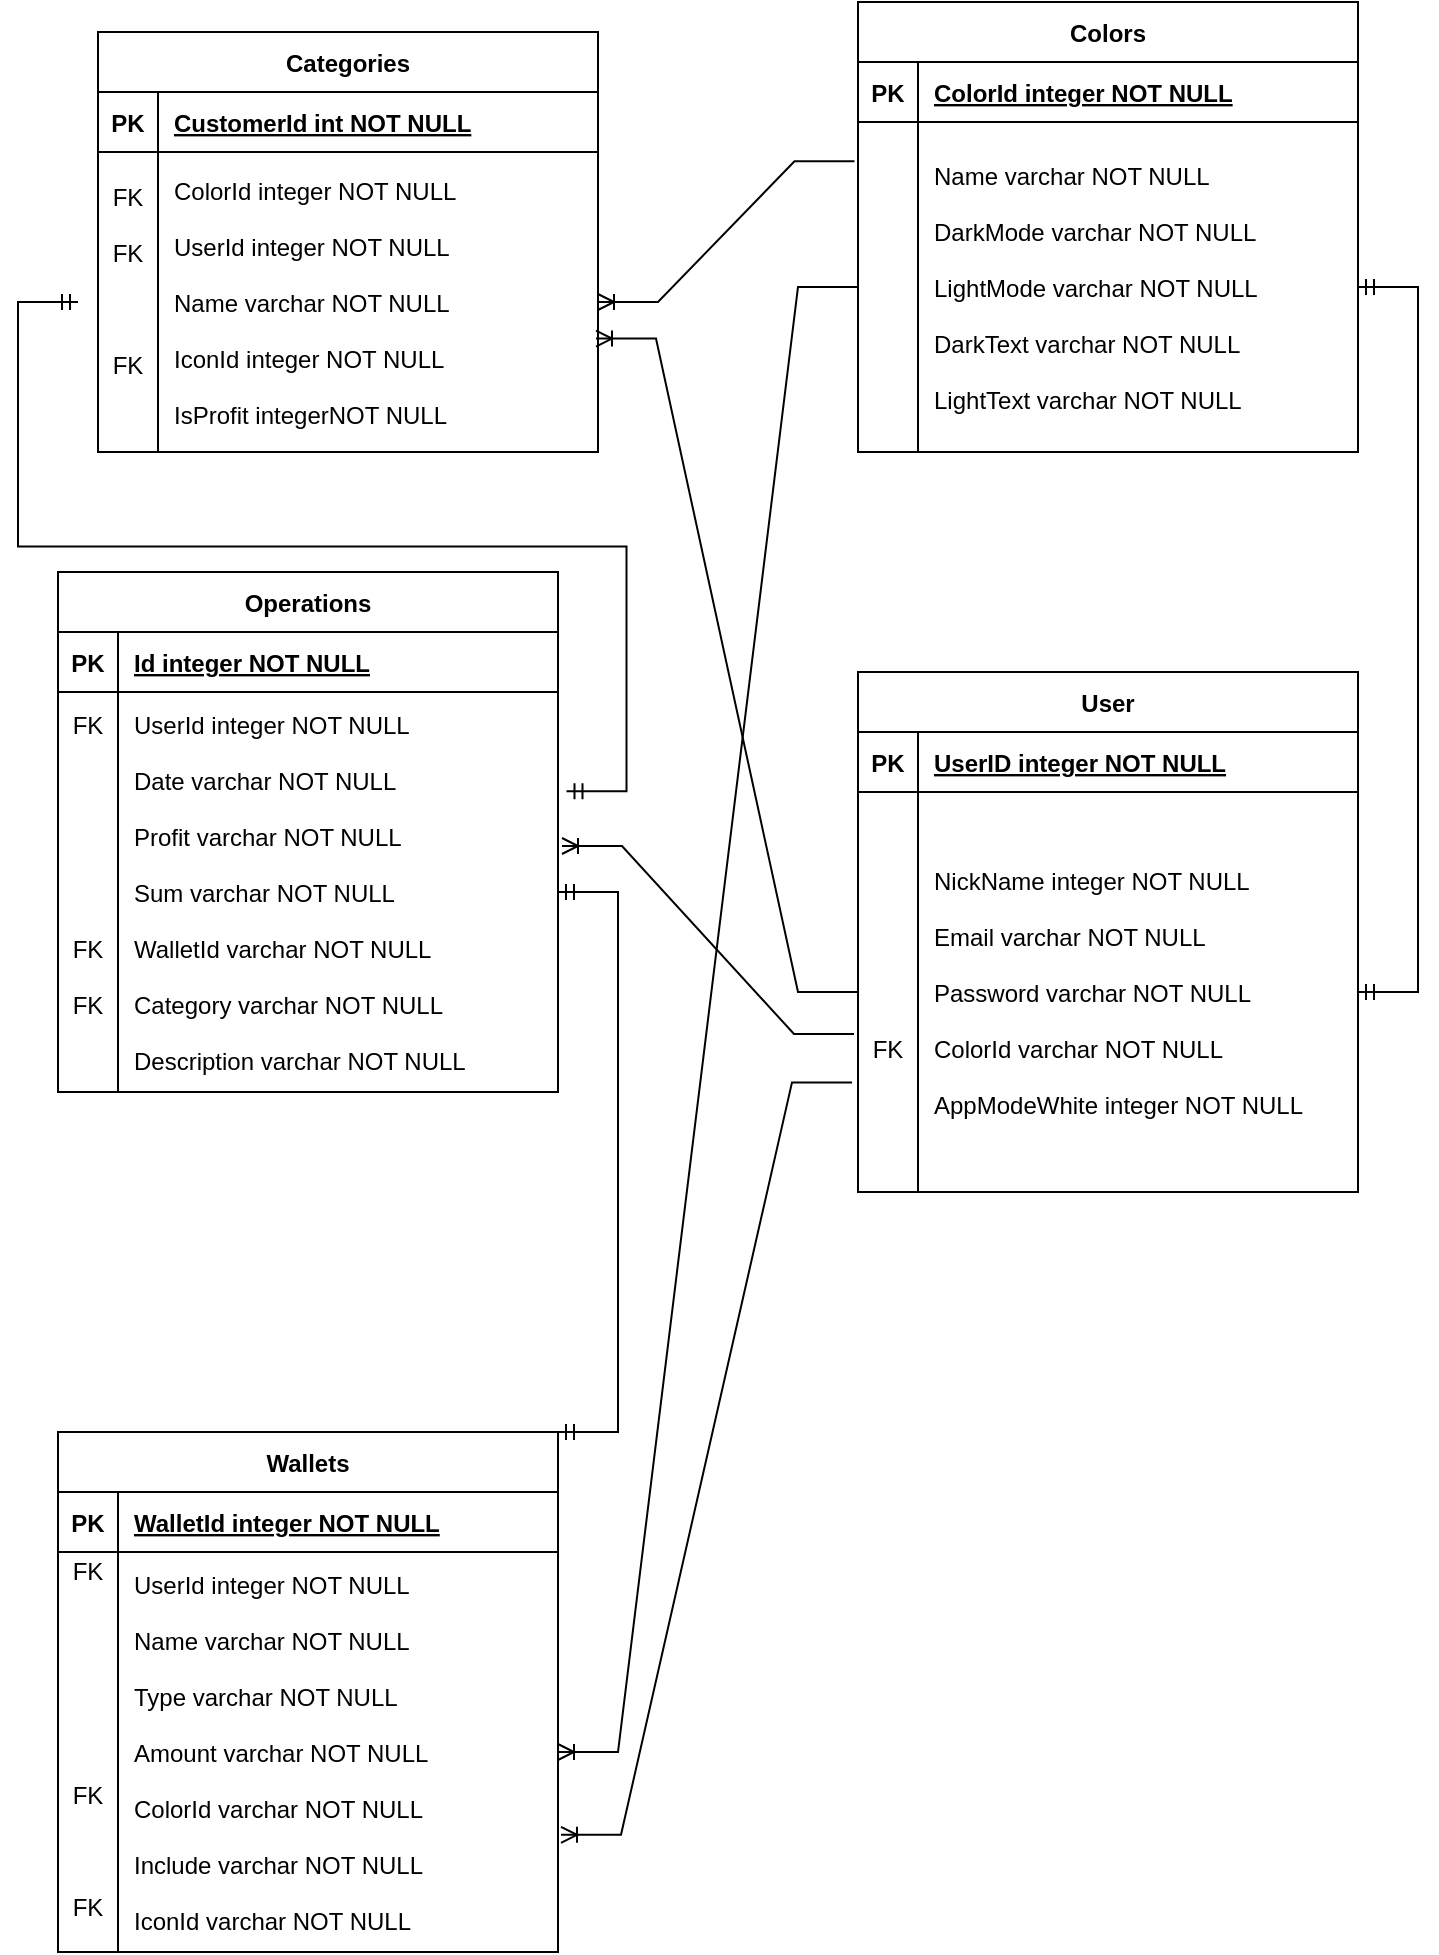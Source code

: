 <mxfile version="22.1.18" type="device">
  <diagram id="R2lEEEUBdFMjLlhIrx00" name="Page-1">
    <mxGraphModel dx="744" dy="876" grid="1" gridSize="10" guides="1" tooltips="1" connect="1" arrows="1" fold="1" page="1" pageScale="1" pageWidth="850" pageHeight="1100" math="0" shadow="0" extFonts="Permanent Marker^https://fonts.googleapis.com/css?family=Permanent+Marker">
      <root>
        <mxCell id="0" />
        <mxCell id="1" parent="0" />
        <mxCell id="NAh0MKkK5yMaueNJtJ1i-7" value="Colors" style="shape=table;startSize=30;container=1;collapsible=1;childLayout=tableLayout;fixedRows=1;rowLines=0;fontStyle=1;align=center;resizeLast=1;" vertex="1" parent="1">
          <mxGeometry x="490" y="95" width="250" height="225" as="geometry" />
        </mxCell>
        <mxCell id="NAh0MKkK5yMaueNJtJ1i-8" value="" style="shape=partialRectangle;collapsible=0;dropTarget=0;pointerEvents=0;fillColor=none;points=[[0,0.5],[1,0.5]];portConstraint=eastwest;top=0;left=0;right=0;bottom=1;" vertex="1" parent="NAh0MKkK5yMaueNJtJ1i-7">
          <mxGeometry y="30" width="250" height="30" as="geometry" />
        </mxCell>
        <mxCell id="NAh0MKkK5yMaueNJtJ1i-9" value="PK" style="shape=partialRectangle;overflow=hidden;connectable=0;fillColor=none;top=0;left=0;bottom=0;right=0;fontStyle=1;" vertex="1" parent="NAh0MKkK5yMaueNJtJ1i-8">
          <mxGeometry width="30" height="30" as="geometry">
            <mxRectangle width="30" height="30" as="alternateBounds" />
          </mxGeometry>
        </mxCell>
        <mxCell id="NAh0MKkK5yMaueNJtJ1i-10" value="ColorId integer NOT NULL " style="shape=partialRectangle;overflow=hidden;connectable=0;fillColor=none;top=0;left=0;bottom=0;right=0;align=left;spacingLeft=6;fontStyle=5;" vertex="1" parent="NAh0MKkK5yMaueNJtJ1i-8">
          <mxGeometry x="30" width="220" height="30" as="geometry">
            <mxRectangle width="220" height="30" as="alternateBounds" />
          </mxGeometry>
        </mxCell>
        <mxCell id="NAh0MKkK5yMaueNJtJ1i-11" value="" style="shape=partialRectangle;collapsible=0;dropTarget=0;pointerEvents=0;fillColor=none;points=[[0,0.5],[1,0.5]];portConstraint=eastwest;top=0;left=0;right=0;bottom=0;" vertex="1" parent="NAh0MKkK5yMaueNJtJ1i-7">
          <mxGeometry y="60" width="250" height="165" as="geometry" />
        </mxCell>
        <mxCell id="NAh0MKkK5yMaueNJtJ1i-12" value="" style="shape=partialRectangle;overflow=hidden;connectable=0;fillColor=none;top=0;left=0;bottom=0;right=0;" vertex="1" parent="NAh0MKkK5yMaueNJtJ1i-11">
          <mxGeometry width="30" height="165" as="geometry">
            <mxRectangle width="30" height="165" as="alternateBounds" />
          </mxGeometry>
        </mxCell>
        <mxCell id="NAh0MKkK5yMaueNJtJ1i-13" value="Name varchar NOT NULL&#xa;&#xa;DarkMode varchar NOT NULL&#xa;&#xa;LightMode varchar NOT NULL&#xa;&#xa;DarkText varchar NOT NULL&#xa;&#xa;LightText varchar NOT NULL" style="shape=partialRectangle;overflow=hidden;connectable=0;fillColor=none;top=0;left=0;bottom=0;right=0;align=left;spacingLeft=6;" vertex="1" parent="NAh0MKkK5yMaueNJtJ1i-11">
          <mxGeometry x="30" width="220" height="165" as="geometry">
            <mxRectangle width="220" height="165" as="alternateBounds" />
          </mxGeometry>
        </mxCell>
        <mxCell id="NAh0MKkK5yMaueNJtJ1i-19" value="Operations" style="shape=table;startSize=30;container=1;collapsible=1;childLayout=tableLayout;fixedRows=1;rowLines=0;fontStyle=1;align=center;resizeLast=1;" vertex="1" parent="1">
          <mxGeometry x="90" y="380" width="250" height="260" as="geometry" />
        </mxCell>
        <mxCell id="NAh0MKkK5yMaueNJtJ1i-20" value="" style="shape=partialRectangle;collapsible=0;dropTarget=0;pointerEvents=0;fillColor=none;points=[[0,0.5],[1,0.5]];portConstraint=eastwest;top=0;left=0;right=0;bottom=1;" vertex="1" parent="NAh0MKkK5yMaueNJtJ1i-19">
          <mxGeometry y="30" width="250" height="30" as="geometry" />
        </mxCell>
        <mxCell id="NAh0MKkK5yMaueNJtJ1i-21" value="PK" style="shape=partialRectangle;overflow=hidden;connectable=0;fillColor=none;top=0;left=0;bottom=0;right=0;fontStyle=1;" vertex="1" parent="NAh0MKkK5yMaueNJtJ1i-20">
          <mxGeometry width="30" height="30" as="geometry">
            <mxRectangle width="30" height="30" as="alternateBounds" />
          </mxGeometry>
        </mxCell>
        <mxCell id="NAh0MKkK5yMaueNJtJ1i-22" value="Id integer NOT NULL " style="shape=partialRectangle;overflow=hidden;connectable=0;fillColor=none;top=0;left=0;bottom=0;right=0;align=left;spacingLeft=6;fontStyle=5;" vertex="1" parent="NAh0MKkK5yMaueNJtJ1i-20">
          <mxGeometry x="30" width="220" height="30" as="geometry">
            <mxRectangle width="220" height="30" as="alternateBounds" />
          </mxGeometry>
        </mxCell>
        <mxCell id="NAh0MKkK5yMaueNJtJ1i-23" value="" style="shape=partialRectangle;collapsible=0;dropTarget=0;pointerEvents=0;fillColor=none;points=[[0,0.5],[1,0.5]];portConstraint=eastwest;top=0;left=0;right=0;bottom=0;" vertex="1" parent="NAh0MKkK5yMaueNJtJ1i-19">
          <mxGeometry y="60" width="250" height="200" as="geometry" />
        </mxCell>
        <mxCell id="NAh0MKkK5yMaueNJtJ1i-24" value="FK&#xa;&#xa;&#xa;&#xa;&#xa;&#xa;&#xa;&#xa;FK&#xa;&#xa;FK&#xa;&#xa;" style="shape=partialRectangle;overflow=hidden;connectable=0;fillColor=none;top=0;left=0;bottom=0;right=0;" vertex="1" parent="NAh0MKkK5yMaueNJtJ1i-23">
          <mxGeometry width="30" height="200" as="geometry">
            <mxRectangle width="30" height="200" as="alternateBounds" />
          </mxGeometry>
        </mxCell>
        <mxCell id="NAh0MKkK5yMaueNJtJ1i-25" value="UserId integer NOT NULL&#xa;&#xa;Date varchar NOT NULL&#xa;&#xa;Profit varchar NOT NULL&#xa;&#xa;Sum varchar NOT NULL&#xa;&#xa;WalletId varchar NOT NULL&#xa;&#xa;Category varchar NOT NULL&#xa;&#xa;Description varchar NOT NULL" style="shape=partialRectangle;overflow=hidden;connectable=0;fillColor=none;top=0;left=0;bottom=0;right=0;align=left;spacingLeft=6;" vertex="1" parent="NAh0MKkK5yMaueNJtJ1i-23">
          <mxGeometry x="30" width="220" height="200" as="geometry">
            <mxRectangle width="220" height="200" as="alternateBounds" />
          </mxGeometry>
        </mxCell>
        <mxCell id="NAh0MKkK5yMaueNJtJ1i-27" value="User" style="shape=table;startSize=30;container=1;collapsible=1;childLayout=tableLayout;fixedRows=1;rowLines=0;fontStyle=1;align=center;resizeLast=1;" vertex="1" parent="1">
          <mxGeometry x="490" y="430" width="250" height="260" as="geometry" />
        </mxCell>
        <mxCell id="NAh0MKkK5yMaueNJtJ1i-28" value="" style="shape=partialRectangle;collapsible=0;dropTarget=0;pointerEvents=0;fillColor=none;points=[[0,0.5],[1,0.5]];portConstraint=eastwest;top=0;left=0;right=0;bottom=1;" vertex="1" parent="NAh0MKkK5yMaueNJtJ1i-27">
          <mxGeometry y="30" width="250" height="30" as="geometry" />
        </mxCell>
        <mxCell id="NAh0MKkK5yMaueNJtJ1i-29" value="PK" style="shape=partialRectangle;overflow=hidden;connectable=0;fillColor=none;top=0;left=0;bottom=0;right=0;fontStyle=1;" vertex="1" parent="NAh0MKkK5yMaueNJtJ1i-28">
          <mxGeometry width="30" height="30" as="geometry">
            <mxRectangle width="30" height="30" as="alternateBounds" />
          </mxGeometry>
        </mxCell>
        <mxCell id="NAh0MKkK5yMaueNJtJ1i-30" value="UserID integer NOT NULL " style="shape=partialRectangle;overflow=hidden;connectable=0;fillColor=none;top=0;left=0;bottom=0;right=0;align=left;spacingLeft=6;fontStyle=5;" vertex="1" parent="NAh0MKkK5yMaueNJtJ1i-28">
          <mxGeometry x="30" width="220" height="30" as="geometry">
            <mxRectangle width="220" height="30" as="alternateBounds" />
          </mxGeometry>
        </mxCell>
        <mxCell id="NAh0MKkK5yMaueNJtJ1i-31" value="" style="shape=partialRectangle;collapsible=0;dropTarget=0;pointerEvents=0;fillColor=none;points=[[0,0.5],[1,0.5]];portConstraint=eastwest;top=0;left=0;right=0;bottom=0;" vertex="1" parent="NAh0MKkK5yMaueNJtJ1i-27">
          <mxGeometry y="60" width="250" height="200" as="geometry" />
        </mxCell>
        <mxCell id="NAh0MKkK5yMaueNJtJ1i-32" value="&#xa;&#xa;&#xa;&#xa;&#xa;&#xa;FK&#xa;&#xa;" style="shape=partialRectangle;overflow=hidden;connectable=0;fillColor=none;top=0;left=0;bottom=0;right=0;" vertex="1" parent="NAh0MKkK5yMaueNJtJ1i-31">
          <mxGeometry width="30" height="200" as="geometry">
            <mxRectangle width="30" height="200" as="alternateBounds" />
          </mxGeometry>
        </mxCell>
        <mxCell id="NAh0MKkK5yMaueNJtJ1i-33" value="NickName integer NOT NULL&#xa;&#xa;Email varchar NOT NULL&#xa;&#xa;Password varchar NOT NULL&#xa;&#xa;ColorId varchar NOT NULL&#xa;&#xa;AppModeWhite integer NOT NULL" style="shape=partialRectangle;overflow=hidden;connectable=0;fillColor=none;top=0;left=0;bottom=0;right=0;align=left;spacingLeft=6;" vertex="1" parent="NAh0MKkK5yMaueNJtJ1i-31">
          <mxGeometry x="30" width="220" height="200" as="geometry">
            <mxRectangle width="220" height="200" as="alternateBounds" />
          </mxGeometry>
        </mxCell>
        <mxCell id="NAh0MKkK5yMaueNJtJ1i-34" value="Wallets" style="shape=table;startSize=30;container=1;collapsible=1;childLayout=tableLayout;fixedRows=1;rowLines=0;fontStyle=1;align=center;resizeLast=1;" vertex="1" parent="1">
          <mxGeometry x="90" y="810" width="250" height="260" as="geometry" />
        </mxCell>
        <mxCell id="NAh0MKkK5yMaueNJtJ1i-35" value="" style="shape=partialRectangle;collapsible=0;dropTarget=0;pointerEvents=0;fillColor=none;points=[[0,0.5],[1,0.5]];portConstraint=eastwest;top=0;left=0;right=0;bottom=1;" vertex="1" parent="NAh0MKkK5yMaueNJtJ1i-34">
          <mxGeometry y="30" width="250" height="30" as="geometry" />
        </mxCell>
        <mxCell id="NAh0MKkK5yMaueNJtJ1i-36" value="PK" style="shape=partialRectangle;overflow=hidden;connectable=0;fillColor=none;top=0;left=0;bottom=0;right=0;fontStyle=1;" vertex="1" parent="NAh0MKkK5yMaueNJtJ1i-35">
          <mxGeometry width="30" height="30" as="geometry">
            <mxRectangle width="30" height="30" as="alternateBounds" />
          </mxGeometry>
        </mxCell>
        <mxCell id="NAh0MKkK5yMaueNJtJ1i-37" value="WalletId integer NOT NULL " style="shape=partialRectangle;overflow=hidden;connectable=0;fillColor=none;top=0;left=0;bottom=0;right=0;align=left;spacingLeft=6;fontStyle=5;" vertex="1" parent="NAh0MKkK5yMaueNJtJ1i-35">
          <mxGeometry x="30" width="220" height="30" as="geometry">
            <mxRectangle width="220" height="30" as="alternateBounds" />
          </mxGeometry>
        </mxCell>
        <mxCell id="NAh0MKkK5yMaueNJtJ1i-38" value="" style="shape=partialRectangle;collapsible=0;dropTarget=0;pointerEvents=0;fillColor=none;points=[[0,0.5],[1,0.5]];portConstraint=eastwest;top=0;left=0;right=0;bottom=0;" vertex="1" parent="NAh0MKkK5yMaueNJtJ1i-34">
          <mxGeometry y="60" width="250" height="200" as="geometry" />
        </mxCell>
        <mxCell id="NAh0MKkK5yMaueNJtJ1i-39" value="FK&#xa;&#xa; &#xa;&#xa;&#xa;&#xa;&#xa;&#xa;FK&#xa;&#xa;&#xa;&#xa;FK&#xa;" style="shape=partialRectangle;overflow=hidden;connectable=0;fillColor=none;top=0;left=0;bottom=0;right=0;" vertex="1" parent="NAh0MKkK5yMaueNJtJ1i-38">
          <mxGeometry width="30" height="200" as="geometry">
            <mxRectangle width="30" height="200" as="alternateBounds" />
          </mxGeometry>
        </mxCell>
        <mxCell id="NAh0MKkK5yMaueNJtJ1i-40" value="UserId integer NOT NULL&#xa;&#xa;Name varchar NOT NULL&#xa;&#xa;Type varchar NOT NULL&#xa;&#xa;Amount varchar NOT NULL&#xa;&#xa;ColorId varchar NOT NULL&#xa;&#xa;Include varchar NOT NULL&#xa;&#xa;IconId varchar NOT NULL" style="shape=partialRectangle;overflow=hidden;connectable=0;fillColor=none;top=0;left=0;bottom=0;right=0;align=left;spacingLeft=6;" vertex="1" parent="NAh0MKkK5yMaueNJtJ1i-38">
          <mxGeometry x="30" width="220" height="200" as="geometry">
            <mxRectangle width="220" height="200" as="alternateBounds" />
          </mxGeometry>
        </mxCell>
        <mxCell id="NAh0MKkK5yMaueNJtJ1i-44" value="" style="edgeStyle=entityRelationEdgeStyle;fontSize=12;html=1;endArrow=ERmandOne;startArrow=ERmandOne;rounded=0;entryX=1;entryY=0.5;entryDx=0;entryDy=0;exitX=1;exitY=0.5;exitDx=0;exitDy=0;" edge="1" parent="1" source="NAh0MKkK5yMaueNJtJ1i-31" target="NAh0MKkK5yMaueNJtJ1i-11">
          <mxGeometry width="100" height="100" relative="1" as="geometry">
            <mxPoint x="370" y="520" as="sourcePoint" />
            <mxPoint x="470" y="420" as="targetPoint" />
          </mxGeometry>
        </mxCell>
        <mxCell id="NAh0MKkK5yMaueNJtJ1i-45" value="" style="edgeStyle=entityRelationEdgeStyle;fontSize=12;html=1;endArrow=ERoneToMany;rounded=0;exitX=0;exitY=0.5;exitDx=0;exitDy=0;entryX=1;entryY=0.5;entryDx=0;entryDy=0;" edge="1" parent="1" source="NAh0MKkK5yMaueNJtJ1i-11" target="NAh0MKkK5yMaueNJtJ1i-38">
          <mxGeometry width="100" height="100" relative="1" as="geometry">
            <mxPoint x="360" y="220" as="sourcePoint" />
            <mxPoint x="420" y="715" as="targetPoint" />
            <Array as="points">
              <mxPoint x="430" y="370" />
            </Array>
          </mxGeometry>
        </mxCell>
        <mxCell id="NAh0MKkK5yMaueNJtJ1i-47" value="" style="edgeStyle=entityRelationEdgeStyle;fontSize=12;html=1;endArrow=ERoneToMany;rounded=0;exitX=-0.007;exitY=0.119;exitDx=0;exitDy=0;entryX=1;entryY=0.5;entryDx=0;entryDy=0;exitPerimeter=0;" edge="1" parent="1" source="NAh0MKkK5yMaueNJtJ1i-11" target="NAh0MKkK5yMaueNJtJ1i-59">
          <mxGeometry width="100" height="100" relative="1" as="geometry">
            <mxPoint x="390" y="530" as="sourcePoint" />
            <mxPoint x="410" y="360" as="targetPoint" />
            <Array as="points">
              <mxPoint x="460" y="300" />
            </Array>
          </mxGeometry>
        </mxCell>
        <mxCell id="NAh0MKkK5yMaueNJtJ1i-55" value="Categories" style="shape=table;startSize=30;container=1;collapsible=1;childLayout=tableLayout;fixedRows=1;rowLines=0;fontStyle=1;align=center;resizeLast=1;" vertex="1" parent="1">
          <mxGeometry x="110" y="110" width="250" height="210" as="geometry" />
        </mxCell>
        <mxCell id="NAh0MKkK5yMaueNJtJ1i-56" value="" style="shape=partialRectangle;collapsible=0;dropTarget=0;pointerEvents=0;fillColor=none;points=[[0,0.5],[1,0.5]];portConstraint=eastwest;top=0;left=0;right=0;bottom=1;" vertex="1" parent="NAh0MKkK5yMaueNJtJ1i-55">
          <mxGeometry y="30" width="250" height="30" as="geometry" />
        </mxCell>
        <mxCell id="NAh0MKkK5yMaueNJtJ1i-57" value="PK" style="shape=partialRectangle;overflow=hidden;connectable=0;fillColor=none;top=0;left=0;bottom=0;right=0;fontStyle=1;" vertex="1" parent="NAh0MKkK5yMaueNJtJ1i-56">
          <mxGeometry width="30" height="30" as="geometry">
            <mxRectangle width="30" height="30" as="alternateBounds" />
          </mxGeometry>
        </mxCell>
        <mxCell id="NAh0MKkK5yMaueNJtJ1i-58" value="CustomerId int NOT NULL" style="shape=partialRectangle;overflow=hidden;connectable=0;fillColor=none;top=0;left=0;bottom=0;right=0;align=left;spacingLeft=6;fontStyle=5;" vertex="1" parent="NAh0MKkK5yMaueNJtJ1i-56">
          <mxGeometry x="30" width="220" height="30" as="geometry">
            <mxRectangle width="220" height="30" as="alternateBounds" />
          </mxGeometry>
        </mxCell>
        <mxCell id="NAh0MKkK5yMaueNJtJ1i-59" value="" style="shape=partialRectangle;collapsible=0;dropTarget=0;pointerEvents=0;fillColor=none;points=[[0,0.5],[1,0.5]];portConstraint=eastwest;top=0;left=0;right=0;bottom=0;" vertex="1" parent="NAh0MKkK5yMaueNJtJ1i-55">
          <mxGeometry y="60" width="250" height="150" as="geometry" />
        </mxCell>
        <mxCell id="NAh0MKkK5yMaueNJtJ1i-60" value="&#xa;FK&#xa;&#xa;FK&#xa;&#xa;&#xa;&#xa;FK&#xa;&#xa;&#xa;" style="shape=partialRectangle;overflow=hidden;connectable=0;fillColor=none;top=0;left=0;bottom=0;right=0;" vertex="1" parent="NAh0MKkK5yMaueNJtJ1i-59">
          <mxGeometry width="30" height="150" as="geometry">
            <mxRectangle width="30" height="150" as="alternateBounds" />
          </mxGeometry>
        </mxCell>
        <mxCell id="NAh0MKkK5yMaueNJtJ1i-61" value="ColorId integer NOT NULL&#xa;&#xa;UserId integer NOT NULL&#xa;&#xa;Name varchar NOT NULL&#xa;&#xa;IconId integer NOT NULL&#xa;&#xa;IsProfit integerNOT NULL" style="shape=partialRectangle;overflow=hidden;connectable=0;fillColor=none;top=0;left=0;bottom=0;right=0;align=left;spacingLeft=6;" vertex="1" parent="NAh0MKkK5yMaueNJtJ1i-59">
          <mxGeometry x="30" width="220" height="150" as="geometry">
            <mxRectangle width="220" height="150" as="alternateBounds" />
          </mxGeometry>
        </mxCell>
        <mxCell id="NAh0MKkK5yMaueNJtJ1i-62" value="" style="edgeStyle=entityRelationEdgeStyle;fontSize=12;html=1;endArrow=ERoneToMany;rounded=0;exitX=0;exitY=0.5;exitDx=0;exitDy=0;entryX=0.996;entryY=0.622;entryDx=0;entryDy=0;entryPerimeter=0;" edge="1" parent="1" source="NAh0MKkK5yMaueNJtJ1i-31" target="NAh0MKkK5yMaueNJtJ1i-59">
          <mxGeometry width="100" height="100" relative="1" as="geometry">
            <mxPoint x="508" y="360" as="sourcePoint" />
            <mxPoint x="380" y="430" as="targetPoint" />
            <Array as="points">
              <mxPoint x="480" y="485" />
            </Array>
          </mxGeometry>
        </mxCell>
        <mxCell id="NAh0MKkK5yMaueNJtJ1i-63" value="" style="edgeStyle=entityRelationEdgeStyle;fontSize=12;html=1;endArrow=ERoneToMany;rounded=0;exitX=-0.008;exitY=0.605;exitDx=0;exitDy=0;entryX=1.008;entryY=0.385;entryDx=0;entryDy=0;entryPerimeter=0;exitPerimeter=0;" edge="1" parent="1" source="NAh0MKkK5yMaueNJtJ1i-31" target="NAh0MKkK5yMaueNJtJ1i-23">
          <mxGeometry width="100" height="100" relative="1" as="geometry">
            <mxPoint x="500" y="600" as="sourcePoint" />
            <mxPoint x="369" y="273" as="targetPoint" />
            <Array as="points">
              <mxPoint x="490" y="495" />
            </Array>
          </mxGeometry>
        </mxCell>
        <mxCell id="NAh0MKkK5yMaueNJtJ1i-64" value="" style="edgeStyle=entityRelationEdgeStyle;fontSize=12;html=1;endArrow=ERoneToMany;rounded=0;exitX=-0.012;exitY=0.726;exitDx=0;exitDy=0;entryX=1.006;entryY=0.707;entryDx=0;entryDy=0;entryPerimeter=0;exitPerimeter=0;" edge="1" parent="1" source="NAh0MKkK5yMaueNJtJ1i-31" target="NAh0MKkK5yMaueNJtJ1i-38">
          <mxGeometry width="100" height="100" relative="1" as="geometry">
            <mxPoint x="498" y="621" as="sourcePoint" />
            <mxPoint x="392" y="527" as="targetPoint" />
            <Array as="points">
              <mxPoint x="500" y="505" />
            </Array>
          </mxGeometry>
        </mxCell>
        <mxCell id="NAh0MKkK5yMaueNJtJ1i-65" value="" style="edgeStyle=entityRelationEdgeStyle;fontSize=12;html=1;endArrow=ERmandOne;startArrow=ERmandOne;rounded=0;exitX=1.017;exitY=0.248;exitDx=0;exitDy=0;exitPerimeter=0;" edge="1" parent="1" source="NAh0MKkK5yMaueNJtJ1i-23">
          <mxGeometry width="100" height="100" relative="1" as="geometry">
            <mxPoint x="320" y="450" as="sourcePoint" />
            <mxPoint x="100" y="245" as="targetPoint" />
            <Array as="points">
              <mxPoint x="110" y="310" />
              <mxPoint x="400" y="430" />
              <mxPoint x="80" y="470" />
            </Array>
          </mxGeometry>
        </mxCell>
        <mxCell id="NAh0MKkK5yMaueNJtJ1i-67" value="" style="edgeStyle=entityRelationEdgeStyle;fontSize=12;html=1;endArrow=ERmandOne;startArrow=ERmandOne;rounded=0;entryX=1;entryY=0.5;entryDx=0;entryDy=0;exitX=1;exitY=0;exitDx=0;exitDy=0;" edge="1" parent="1" source="NAh0MKkK5yMaueNJtJ1i-34" target="NAh0MKkK5yMaueNJtJ1i-23">
          <mxGeometry width="100" height="100" relative="1" as="geometry">
            <mxPoint x="300" y="740" as="sourcePoint" />
            <mxPoint x="400" y="640" as="targetPoint" />
          </mxGeometry>
        </mxCell>
      </root>
    </mxGraphModel>
  </diagram>
</mxfile>
